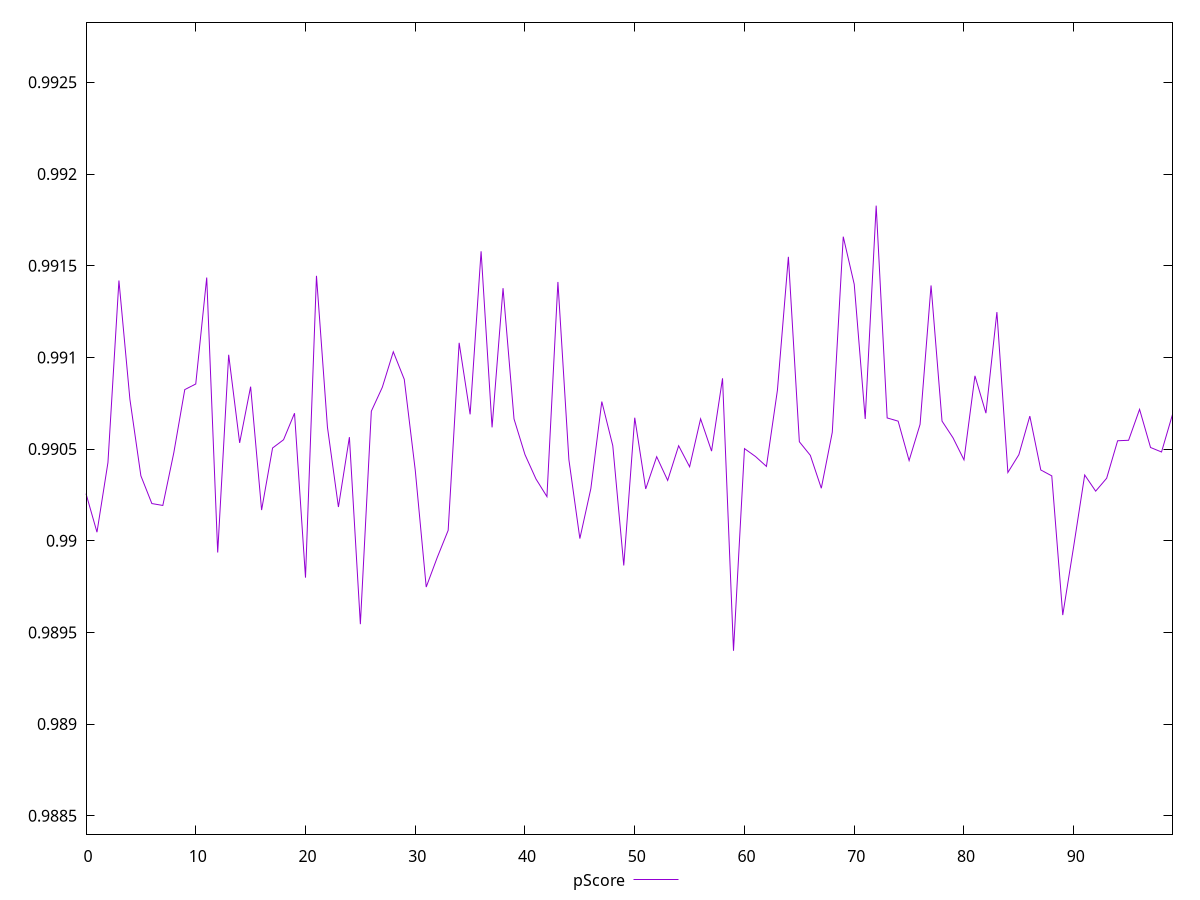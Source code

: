 reset

$pScore <<EOF
0 0.9902567631475241
1 0.9900465843626254
2 0.9904266418208024
3 0.9914190955229786
4 0.9907716308986305
5 0.9903542165840197
6 0.9902028140921225
7 0.9901924771669808
8 0.9904798766161275
9 0.9908242820383917
10 0.9908548485486547
11 0.9914353872620862
12 0.9899357170236064
13 0.9910142395940477
14 0.9905336667999352
15 0.9908402881972829
16 0.990167345196058
17 0.9905058086765501
18 0.9905507698732725
19 0.9906954632052047
20 0.9897987581508847
21 0.9914446930254002
22 0.9906193081287531
23 0.9901838989946904
24 0.9905649702817829
25 0.9895449634495621
26 0.9907065700198326
27 0.9908369302967375
28 0.9910305311840291
29 0.9908801535107061
30 0.990385546696075
31 0.9897475050475298
32 0.9899081197484942
33 0.9900567284988073
34 0.9910794041044317
35 0.9906892386225818
36 0.9915783564271361
37 0.9906182097274754
38 0.9913773540283246
39 0.9906642365685996
40 0.9904694842390517
41 0.9903368893691575
42 0.9902406768517018
43 0.9914113354603951
44 0.9904421922837667
45 0.9900117101589316
46 0.9902841439225945
47 0.9907589885085457
48 0.9905182754263248
49 0.9898651921474866
50 0.9906709110559211
51 0.9902825783304292
52 0.9904582678839332
53 0.9903290159969473
54 0.9905180417090431
55 0.9904033432137672
56 0.9906648324311509
57 0.990488768906939
58 0.990885769796245
59 0.989399991486851
60 0.9905024345471238
61 0.9904595777838587
62 0.9904053783903897
63 0.9908206075470796
64 0.9915484257235578
65 0.9905398452012724
66 0.9904656806627136
67 0.9902863354394684
68 0.9905914649184382
69 0.9916582713220827
70 0.9913986498728196
71 0.9906642122470825
72 0.9918273874052856
73 0.9906696955648784
74 0.9906522403849539
75 0.9904374771144008
76 0.9906346879691257
77 0.9913921816275941
78 0.9906524960003352
79 0.9905614155273451
80 0.9904411776152271
81 0.9908993458481453
82 0.9906957422080478
83 0.9912469941944941
84 0.9903722424434147
85 0.9904692619829175
86 0.9906797805981444
87 0.9903858822354743
88 0.9903537930262509
89 0.9895947059284751
90 0.9899711323343483
91 0.9903586382068101
92 0.9902704480924396
93 0.990340780638048
94 0.9905452718767938
95 0.9905479229911293
96 0.9907165044910222
97 0.990508591052063
98 0.9904840460260254
99 0.9906886439109309
EOF

set key outside below
set xrange [0:99]
set yrange [0.988399991486851:0.9928273874052856]
set trange [0.988399991486851:0.9928273874052856]
set terminal svg size 640, 500 enhanced background rgb 'white'
set output "reports/report_00030_2021-02-24T20-42-31.540Z/largest-contentful-paint/samples/agenda/pScore/values.svg"

plot $pScore title "pScore" with line

reset
